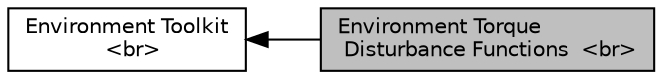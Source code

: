 digraph "Environment Torque Disturbance Functions  &lt;br&gt;"
{
  edge [fontname="Helvetica",fontsize="10",labelfontname="Helvetica",labelfontsize="10"];
  node [fontname="Helvetica",fontsize="10",shape=box];
  rankdir=LR;
  Node1 [label="Environment Torque\l Disturbance Functions  \<br\>",height=0.2,width=0.4,color="black", fillcolor="grey75", style="filled", fontcolor="black",tooltip=" "];
  Node2 [label="Environment Toolkit\l  \<br\>",height=0.2,width=0.4,color="black", fillcolor="white", style="filled",URL="$group__EnvironmentToolkit.html",tooltip=" "];
  Node2->Node1 [shape=plaintext, dir="back", style="solid"];
}
